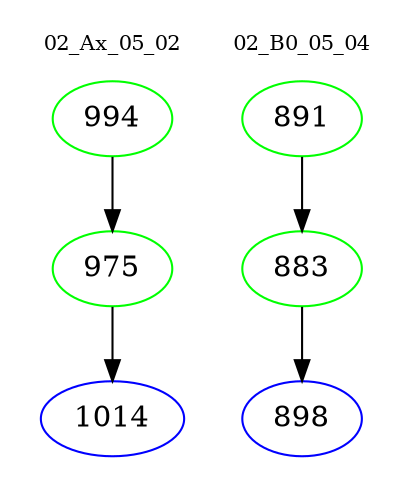 digraph{
subgraph cluster_0 {
color = white
label = "02_Ax_05_02";
fontsize=10;
T0_994 [label="994", color="green"]
T0_994 -> T0_975 [color="black"]
T0_975 [label="975", color="green"]
T0_975 -> T0_1014 [color="black"]
T0_1014 [label="1014", color="blue"]
}
subgraph cluster_1 {
color = white
label = "02_B0_05_04";
fontsize=10;
T1_891 [label="891", color="green"]
T1_891 -> T1_883 [color="black"]
T1_883 [label="883", color="green"]
T1_883 -> T1_898 [color="black"]
T1_898 [label="898", color="blue"]
}
}
